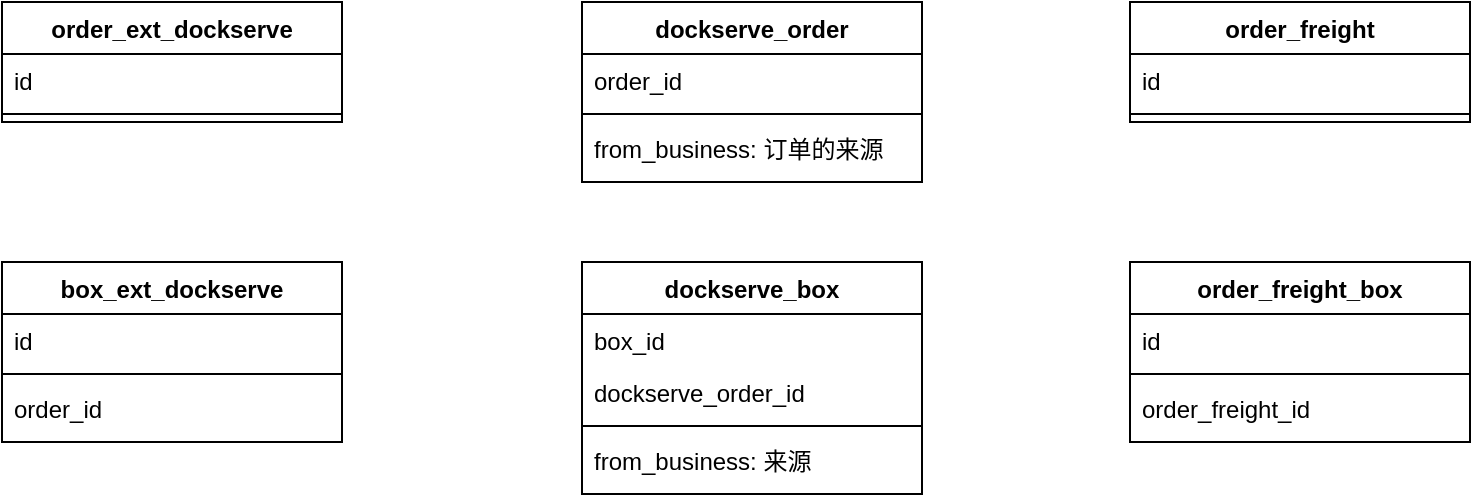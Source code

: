 <mxfile version="15.9.4" type="github">
  <diagram id="5kXmGxAjYB-QxBGoVjHZ" name="第 1 页">
    <mxGraphModel dx="2272" dy="937" grid="1" gridSize="10" guides="1" tooltips="1" connect="1" arrows="1" fold="1" page="1" pageScale="1" pageWidth="827" pageHeight="1169" math="0" shadow="0">
      <root>
        <mxCell id="0" />
        <mxCell id="1" parent="0" />
        <mxCell id="s9KvsMhmR6m_E4hDGkhR-1" value="dockserve_order" style="swimlane;fontStyle=1;align=center;verticalAlign=top;childLayout=stackLayout;horizontal=1;startSize=26;horizontalStack=0;resizeParent=1;resizeParentMax=0;resizeLast=0;collapsible=1;marginBottom=0;" vertex="1" parent="1">
          <mxGeometry x="140" y="240" width="170" height="90" as="geometry" />
        </mxCell>
        <mxCell id="s9KvsMhmR6m_E4hDGkhR-2" value="order_id" style="text;strokeColor=none;fillColor=none;align=left;verticalAlign=top;spacingLeft=4;spacingRight=4;overflow=hidden;rotatable=0;points=[[0,0.5],[1,0.5]];portConstraint=eastwest;" vertex="1" parent="s9KvsMhmR6m_E4hDGkhR-1">
          <mxGeometry y="26" width="170" height="26" as="geometry" />
        </mxCell>
        <mxCell id="s9KvsMhmR6m_E4hDGkhR-3" value="" style="line;strokeWidth=1;fillColor=none;align=left;verticalAlign=middle;spacingTop=-1;spacingLeft=3;spacingRight=3;rotatable=0;labelPosition=right;points=[];portConstraint=eastwest;" vertex="1" parent="s9KvsMhmR6m_E4hDGkhR-1">
          <mxGeometry y="52" width="170" height="8" as="geometry" />
        </mxCell>
        <mxCell id="s9KvsMhmR6m_E4hDGkhR-4" value="from_business: 订单的来源" style="text;strokeColor=none;fillColor=none;align=left;verticalAlign=top;spacingLeft=4;spacingRight=4;overflow=hidden;rotatable=0;points=[[0,0.5],[1,0.5]];portConstraint=eastwest;" vertex="1" parent="s9KvsMhmR6m_E4hDGkhR-1">
          <mxGeometry y="60" width="170" height="30" as="geometry" />
        </mxCell>
        <mxCell id="s9KvsMhmR6m_E4hDGkhR-5" value="dockserve_box" style="swimlane;fontStyle=1;align=center;verticalAlign=top;childLayout=stackLayout;horizontal=1;startSize=26;horizontalStack=0;resizeParent=1;resizeParentMax=0;resizeLast=0;collapsible=1;marginBottom=0;" vertex="1" parent="1">
          <mxGeometry x="140" y="370" width="170" height="116" as="geometry" />
        </mxCell>
        <mxCell id="s9KvsMhmR6m_E4hDGkhR-6" value="box_id" style="text;strokeColor=none;fillColor=none;align=left;verticalAlign=top;spacingLeft=4;spacingRight=4;overflow=hidden;rotatable=0;points=[[0,0.5],[1,0.5]];portConstraint=eastwest;" vertex="1" parent="s9KvsMhmR6m_E4hDGkhR-5">
          <mxGeometry y="26" width="170" height="26" as="geometry" />
        </mxCell>
        <mxCell id="s9KvsMhmR6m_E4hDGkhR-19" value="dockserve_order_id" style="text;strokeColor=none;fillColor=none;align=left;verticalAlign=top;spacingLeft=4;spacingRight=4;overflow=hidden;rotatable=0;points=[[0,0.5],[1,0.5]];portConstraint=eastwest;" vertex="1" parent="s9KvsMhmR6m_E4hDGkhR-5">
          <mxGeometry y="52" width="170" height="26" as="geometry" />
        </mxCell>
        <mxCell id="s9KvsMhmR6m_E4hDGkhR-7" value="" style="line;strokeWidth=1;fillColor=none;align=left;verticalAlign=middle;spacingTop=-1;spacingLeft=3;spacingRight=3;rotatable=0;labelPosition=right;points=[];portConstraint=eastwest;" vertex="1" parent="s9KvsMhmR6m_E4hDGkhR-5">
          <mxGeometry y="78" width="170" height="8" as="geometry" />
        </mxCell>
        <mxCell id="s9KvsMhmR6m_E4hDGkhR-8" value="from_business: 来源" style="text;strokeColor=none;fillColor=none;align=left;verticalAlign=top;spacingLeft=4;spacingRight=4;overflow=hidden;rotatable=0;points=[[0,0.5],[1,0.5]];portConstraint=eastwest;" vertex="1" parent="s9KvsMhmR6m_E4hDGkhR-5">
          <mxGeometry y="86" width="170" height="30" as="geometry" />
        </mxCell>
        <mxCell id="s9KvsMhmR6m_E4hDGkhR-9" value="order_freight" style="swimlane;fontStyle=1;align=center;verticalAlign=top;childLayout=stackLayout;horizontal=1;startSize=26;horizontalStack=0;resizeParent=1;resizeParentMax=0;resizeLast=0;collapsible=1;marginBottom=0;" vertex="1" parent="1">
          <mxGeometry x="414" y="240" width="170" height="60" as="geometry" />
        </mxCell>
        <mxCell id="s9KvsMhmR6m_E4hDGkhR-10" value="id" style="text;strokeColor=none;fillColor=none;align=left;verticalAlign=top;spacingLeft=4;spacingRight=4;overflow=hidden;rotatable=0;points=[[0,0.5],[1,0.5]];portConstraint=eastwest;" vertex="1" parent="s9KvsMhmR6m_E4hDGkhR-9">
          <mxGeometry y="26" width="170" height="26" as="geometry" />
        </mxCell>
        <mxCell id="s9KvsMhmR6m_E4hDGkhR-11" value="" style="line;strokeWidth=1;fillColor=none;align=left;verticalAlign=middle;spacingTop=-1;spacingLeft=3;spacingRight=3;rotatable=0;labelPosition=right;points=[];portConstraint=eastwest;" vertex="1" parent="s9KvsMhmR6m_E4hDGkhR-9">
          <mxGeometry y="52" width="170" height="8" as="geometry" />
        </mxCell>
        <mxCell id="s9KvsMhmR6m_E4hDGkhR-13" value="order_freight_box" style="swimlane;fontStyle=1;align=center;verticalAlign=top;childLayout=stackLayout;horizontal=1;startSize=26;horizontalStack=0;resizeParent=1;resizeParentMax=0;resizeLast=0;collapsible=1;marginBottom=0;" vertex="1" parent="1">
          <mxGeometry x="414" y="370" width="170" height="90" as="geometry" />
        </mxCell>
        <mxCell id="s9KvsMhmR6m_E4hDGkhR-14" value="id" style="text;strokeColor=none;fillColor=none;align=left;verticalAlign=top;spacingLeft=4;spacingRight=4;overflow=hidden;rotatable=0;points=[[0,0.5],[1,0.5]];portConstraint=eastwest;" vertex="1" parent="s9KvsMhmR6m_E4hDGkhR-13">
          <mxGeometry y="26" width="170" height="26" as="geometry" />
        </mxCell>
        <mxCell id="s9KvsMhmR6m_E4hDGkhR-15" value="" style="line;strokeWidth=1;fillColor=none;align=left;verticalAlign=middle;spacingTop=-1;spacingLeft=3;spacingRight=3;rotatable=0;labelPosition=right;points=[];portConstraint=eastwest;" vertex="1" parent="s9KvsMhmR6m_E4hDGkhR-13">
          <mxGeometry y="52" width="170" height="8" as="geometry" />
        </mxCell>
        <mxCell id="s9KvsMhmR6m_E4hDGkhR-16" value="order_freight_id" style="text;strokeColor=none;fillColor=none;align=left;verticalAlign=top;spacingLeft=4;spacingRight=4;overflow=hidden;rotatable=0;points=[[0,0.5],[1,0.5]];portConstraint=eastwest;" vertex="1" parent="s9KvsMhmR6m_E4hDGkhR-13">
          <mxGeometry y="60" width="170" height="30" as="geometry" />
        </mxCell>
        <mxCell id="s9KvsMhmR6m_E4hDGkhR-20" value="order_ext_dockserve" style="swimlane;fontStyle=1;align=center;verticalAlign=top;childLayout=stackLayout;horizontal=1;startSize=26;horizontalStack=0;resizeParent=1;resizeParentMax=0;resizeLast=0;collapsible=1;marginBottom=0;" vertex="1" parent="1">
          <mxGeometry x="-150" y="240" width="170" height="60" as="geometry" />
        </mxCell>
        <mxCell id="s9KvsMhmR6m_E4hDGkhR-21" value="id" style="text;strokeColor=none;fillColor=none;align=left;verticalAlign=top;spacingLeft=4;spacingRight=4;overflow=hidden;rotatable=0;points=[[0,0.5],[1,0.5]];portConstraint=eastwest;" vertex="1" parent="s9KvsMhmR6m_E4hDGkhR-20">
          <mxGeometry y="26" width="170" height="26" as="geometry" />
        </mxCell>
        <mxCell id="s9KvsMhmR6m_E4hDGkhR-22" value="" style="line;strokeWidth=1;fillColor=none;align=left;verticalAlign=middle;spacingTop=-1;spacingLeft=3;spacingRight=3;rotatable=0;labelPosition=right;points=[];portConstraint=eastwest;" vertex="1" parent="s9KvsMhmR6m_E4hDGkhR-20">
          <mxGeometry y="52" width="170" height="8" as="geometry" />
        </mxCell>
        <mxCell id="s9KvsMhmR6m_E4hDGkhR-23" value="box_ext_dockserve" style="swimlane;fontStyle=1;align=center;verticalAlign=top;childLayout=stackLayout;horizontal=1;startSize=26;horizontalStack=0;resizeParent=1;resizeParentMax=0;resizeLast=0;collapsible=1;marginBottom=0;" vertex="1" parent="1">
          <mxGeometry x="-150" y="370" width="170" height="90" as="geometry" />
        </mxCell>
        <mxCell id="s9KvsMhmR6m_E4hDGkhR-24" value="id" style="text;strokeColor=none;fillColor=none;align=left;verticalAlign=top;spacingLeft=4;spacingRight=4;overflow=hidden;rotatable=0;points=[[0,0.5],[1,0.5]];portConstraint=eastwest;" vertex="1" parent="s9KvsMhmR6m_E4hDGkhR-23">
          <mxGeometry y="26" width="170" height="26" as="geometry" />
        </mxCell>
        <mxCell id="s9KvsMhmR6m_E4hDGkhR-25" value="" style="line;strokeWidth=1;fillColor=none;align=left;verticalAlign=middle;spacingTop=-1;spacingLeft=3;spacingRight=3;rotatable=0;labelPosition=right;points=[];portConstraint=eastwest;" vertex="1" parent="s9KvsMhmR6m_E4hDGkhR-23">
          <mxGeometry y="52" width="170" height="8" as="geometry" />
        </mxCell>
        <mxCell id="s9KvsMhmR6m_E4hDGkhR-26" value="order_id" style="text;strokeColor=none;fillColor=none;align=left;verticalAlign=top;spacingLeft=4;spacingRight=4;overflow=hidden;rotatable=0;points=[[0,0.5],[1,0.5]];portConstraint=eastwest;" vertex="1" parent="s9KvsMhmR6m_E4hDGkhR-23">
          <mxGeometry y="60" width="170" height="30" as="geometry" />
        </mxCell>
      </root>
    </mxGraphModel>
  </diagram>
</mxfile>
